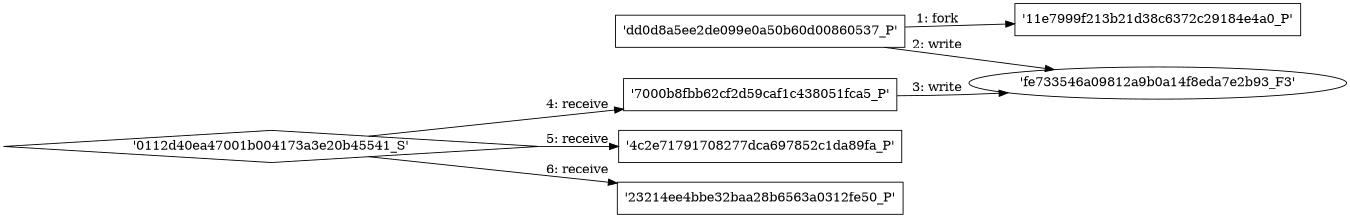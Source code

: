 digraph "D:\Learning\Paper\apt\基于CTI的攻击预警\Dataset\攻击图\ASGfromALLCTI\Newest Windows Version Runs Oldest Malware Still in Wildcore.dot" {
rankdir="LR"
size="9"
fixedsize="false"
splines="true"
nodesep=0.3
ranksep=0
fontsize=10
overlap="scalexy"
engine= "neato"
	"'dd0d8a5ee2de099e0a50b60d00860537_P'" [node_type=Process shape=box]
	"'11e7999f213b21d38c6372c29184e4a0_P'" [node_type=Process shape=box]
	"'dd0d8a5ee2de099e0a50b60d00860537_P'" -> "'11e7999f213b21d38c6372c29184e4a0_P'" [label="1: fork"]
	"'fe733546a09812a9b0a14f8eda7e2b93_F3'" [node_type=file shape=ellipse]
	"'dd0d8a5ee2de099e0a50b60d00860537_P'" [node_type=Process shape=box]
	"'dd0d8a5ee2de099e0a50b60d00860537_P'" -> "'fe733546a09812a9b0a14f8eda7e2b93_F3'" [label="2: write"]
	"'fe733546a09812a9b0a14f8eda7e2b93_F3'" [node_type=file shape=ellipse]
	"'7000b8fbb62cf2d59caf1c438051fca5_P'" [node_type=Process shape=box]
	"'7000b8fbb62cf2d59caf1c438051fca5_P'" -> "'fe733546a09812a9b0a14f8eda7e2b93_F3'" [label="3: write"]
	"'7000b8fbb62cf2d59caf1c438051fca5_P'" [node_type=Process shape=box]
	"'0112d40ea47001b004173a3e20b45541_S'" [node_type=Socket shape=diamond]
	"'0112d40ea47001b004173a3e20b45541_S'" -> "'7000b8fbb62cf2d59caf1c438051fca5_P'" [label="4: receive"]
	"'4c2e71791708277dca697852c1da89fa_P'" [node_type=Process shape=box]
	"'0112d40ea47001b004173a3e20b45541_S'" [node_type=Socket shape=diamond]
	"'0112d40ea47001b004173a3e20b45541_S'" -> "'4c2e71791708277dca697852c1da89fa_P'" [label="5: receive"]
	"'23214ee4bbe32baa28b6563a0312fe50_P'" [node_type=Process shape=box]
	"'0112d40ea47001b004173a3e20b45541_S'" [node_type=Socket shape=diamond]
	"'0112d40ea47001b004173a3e20b45541_S'" -> "'23214ee4bbe32baa28b6563a0312fe50_P'" [label="6: receive"]
}

